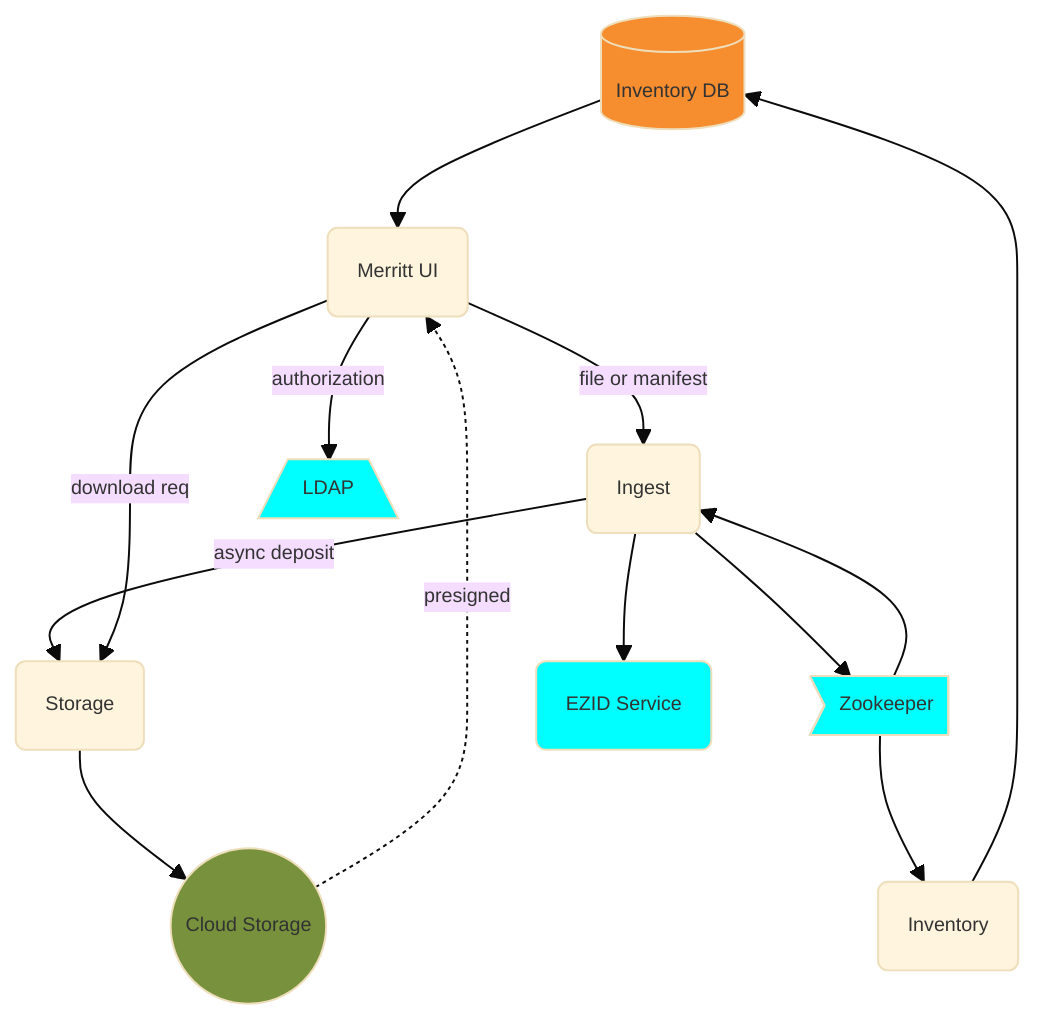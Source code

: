 %%{init: {'theme': 'base', 'themeVariables': { 'fontSize': '10px'}}}%%
graph TD
  RDS[(Inventory DB)]
  UI(Merritt UI)
  ING(Ingest)
  ST(Storage)
  INV(Inventory)
  CLOUD(("Cloud Storage"))
  LDAP[/LDAP\]
  ZOO>Zookeeper]
  EZID(EZID Service)

  RDS --> UI
  UI --> |file or manifest| ING
  UI --> |authorization| LDAP
  ING --> |"async deposit"| ST
  ING --> ZOO
  ZOO --> ING
  ZOO --> INV
  UI ---> |download req| ST
  INV --> RDS
  ST --> CLOUD
  CLOUD -.-> |presigned| UI
  ING --> EZID

  style CLOUD fill:#77913C
  style RDS fill:#F68D2F
  style LDAP fill:cyan
  style ZOO fill:cyan
  style EZID fill:cyan